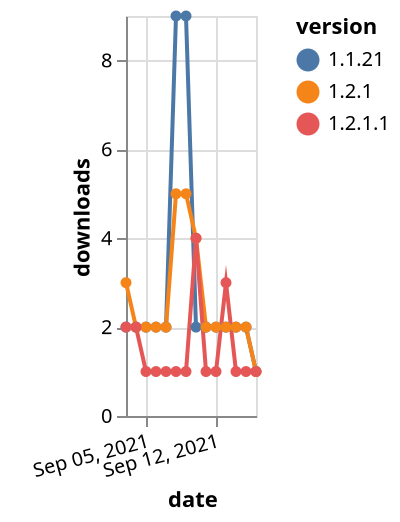 {"$schema": "https://vega.github.io/schema/vega-lite/v5.json", "description": "A simple bar chart with embedded data.", "data": {"values": [{"date": "2021-09-03", "total": 4984, "delta": 2, "version": "1.1.21"}, {"date": "2021-09-04", "total": 4986, "delta": 2, "version": "1.1.21"}, {"date": "2021-09-05", "total": 4988, "delta": 2, "version": "1.1.21"}, {"date": "2021-09-06", "total": 4990, "delta": 2, "version": "1.1.21"}, {"date": "2021-09-07", "total": 4992, "delta": 2, "version": "1.1.21"}, {"date": "2021-09-08", "total": 5001, "delta": 9, "version": "1.1.21"}, {"date": "2021-09-09", "total": 5010, "delta": 9, "version": "1.1.21"}, {"date": "2021-09-10", "total": 5012, "delta": 2, "version": "1.1.21"}, {"date": "2021-09-11", "total": 5014, "delta": 2, "version": "1.1.21"}, {"date": "2021-09-12", "total": 5016, "delta": 2, "version": "1.1.21"}, {"date": "2021-09-13", "total": 5018, "delta": 2, "version": "1.1.21"}, {"date": "2021-09-14", "total": 5020, "delta": 2, "version": "1.1.21"}, {"date": "2021-09-15", "total": 5022, "delta": 2, "version": "1.1.21"}, {"date": "2021-09-16", "total": 5023, "delta": 1, "version": "1.1.21"}, {"date": "2021-09-03", "total": 2832, "delta": 3, "version": "1.2.1"}, {"date": "2021-09-04", "total": 2834, "delta": 2, "version": "1.2.1"}, {"date": "2021-09-05", "total": 2836, "delta": 2, "version": "1.2.1"}, {"date": "2021-09-06", "total": 2838, "delta": 2, "version": "1.2.1"}, {"date": "2021-09-07", "total": 2840, "delta": 2, "version": "1.2.1"}, {"date": "2021-09-08", "total": 2845, "delta": 5, "version": "1.2.1"}, {"date": "2021-09-09", "total": 2850, "delta": 5, "version": "1.2.1"}, {"date": "2021-09-10", "total": 2854, "delta": 4, "version": "1.2.1"}, {"date": "2021-09-11", "total": 2856, "delta": 2, "version": "1.2.1"}, {"date": "2021-09-12", "total": 2858, "delta": 2, "version": "1.2.1"}, {"date": "2021-09-13", "total": 2860, "delta": 2, "version": "1.2.1"}, {"date": "2021-09-14", "total": 2862, "delta": 2, "version": "1.2.1"}, {"date": "2021-09-15", "total": 2864, "delta": 2, "version": "1.2.1"}, {"date": "2021-09-16", "total": 2865, "delta": 1, "version": "1.2.1"}, {"date": "2021-09-03", "total": 223, "delta": 2, "version": "1.2.1.1"}, {"date": "2021-09-04", "total": 225, "delta": 2, "version": "1.2.1.1"}, {"date": "2021-09-05", "total": 226, "delta": 1, "version": "1.2.1.1"}, {"date": "2021-09-06", "total": 227, "delta": 1, "version": "1.2.1.1"}, {"date": "2021-09-07", "total": 228, "delta": 1, "version": "1.2.1.1"}, {"date": "2021-09-08", "total": 229, "delta": 1, "version": "1.2.1.1"}, {"date": "2021-09-09", "total": 230, "delta": 1, "version": "1.2.1.1"}, {"date": "2021-09-10", "total": 234, "delta": 4, "version": "1.2.1.1"}, {"date": "2021-09-11", "total": 235, "delta": 1, "version": "1.2.1.1"}, {"date": "2021-09-12", "total": 236, "delta": 1, "version": "1.2.1.1"}, {"date": "2021-09-13", "total": 239, "delta": 3, "version": "1.2.1.1"}, {"date": "2021-09-14", "total": 240, "delta": 1, "version": "1.2.1.1"}, {"date": "2021-09-15", "total": 241, "delta": 1, "version": "1.2.1.1"}, {"date": "2021-09-16", "total": 242, "delta": 1, "version": "1.2.1.1"}]}, "width": "container", "mark": {"type": "line", "point": {"filled": true}}, "encoding": {"x": {"field": "date", "type": "temporal", "timeUnit": "yearmonthdate", "title": "date", "axis": {"labelAngle": -15}}, "y": {"field": "delta", "type": "quantitative", "title": "downloads"}, "color": {"field": "version", "type": "nominal"}, "tooltip": {"field": "delta"}}}